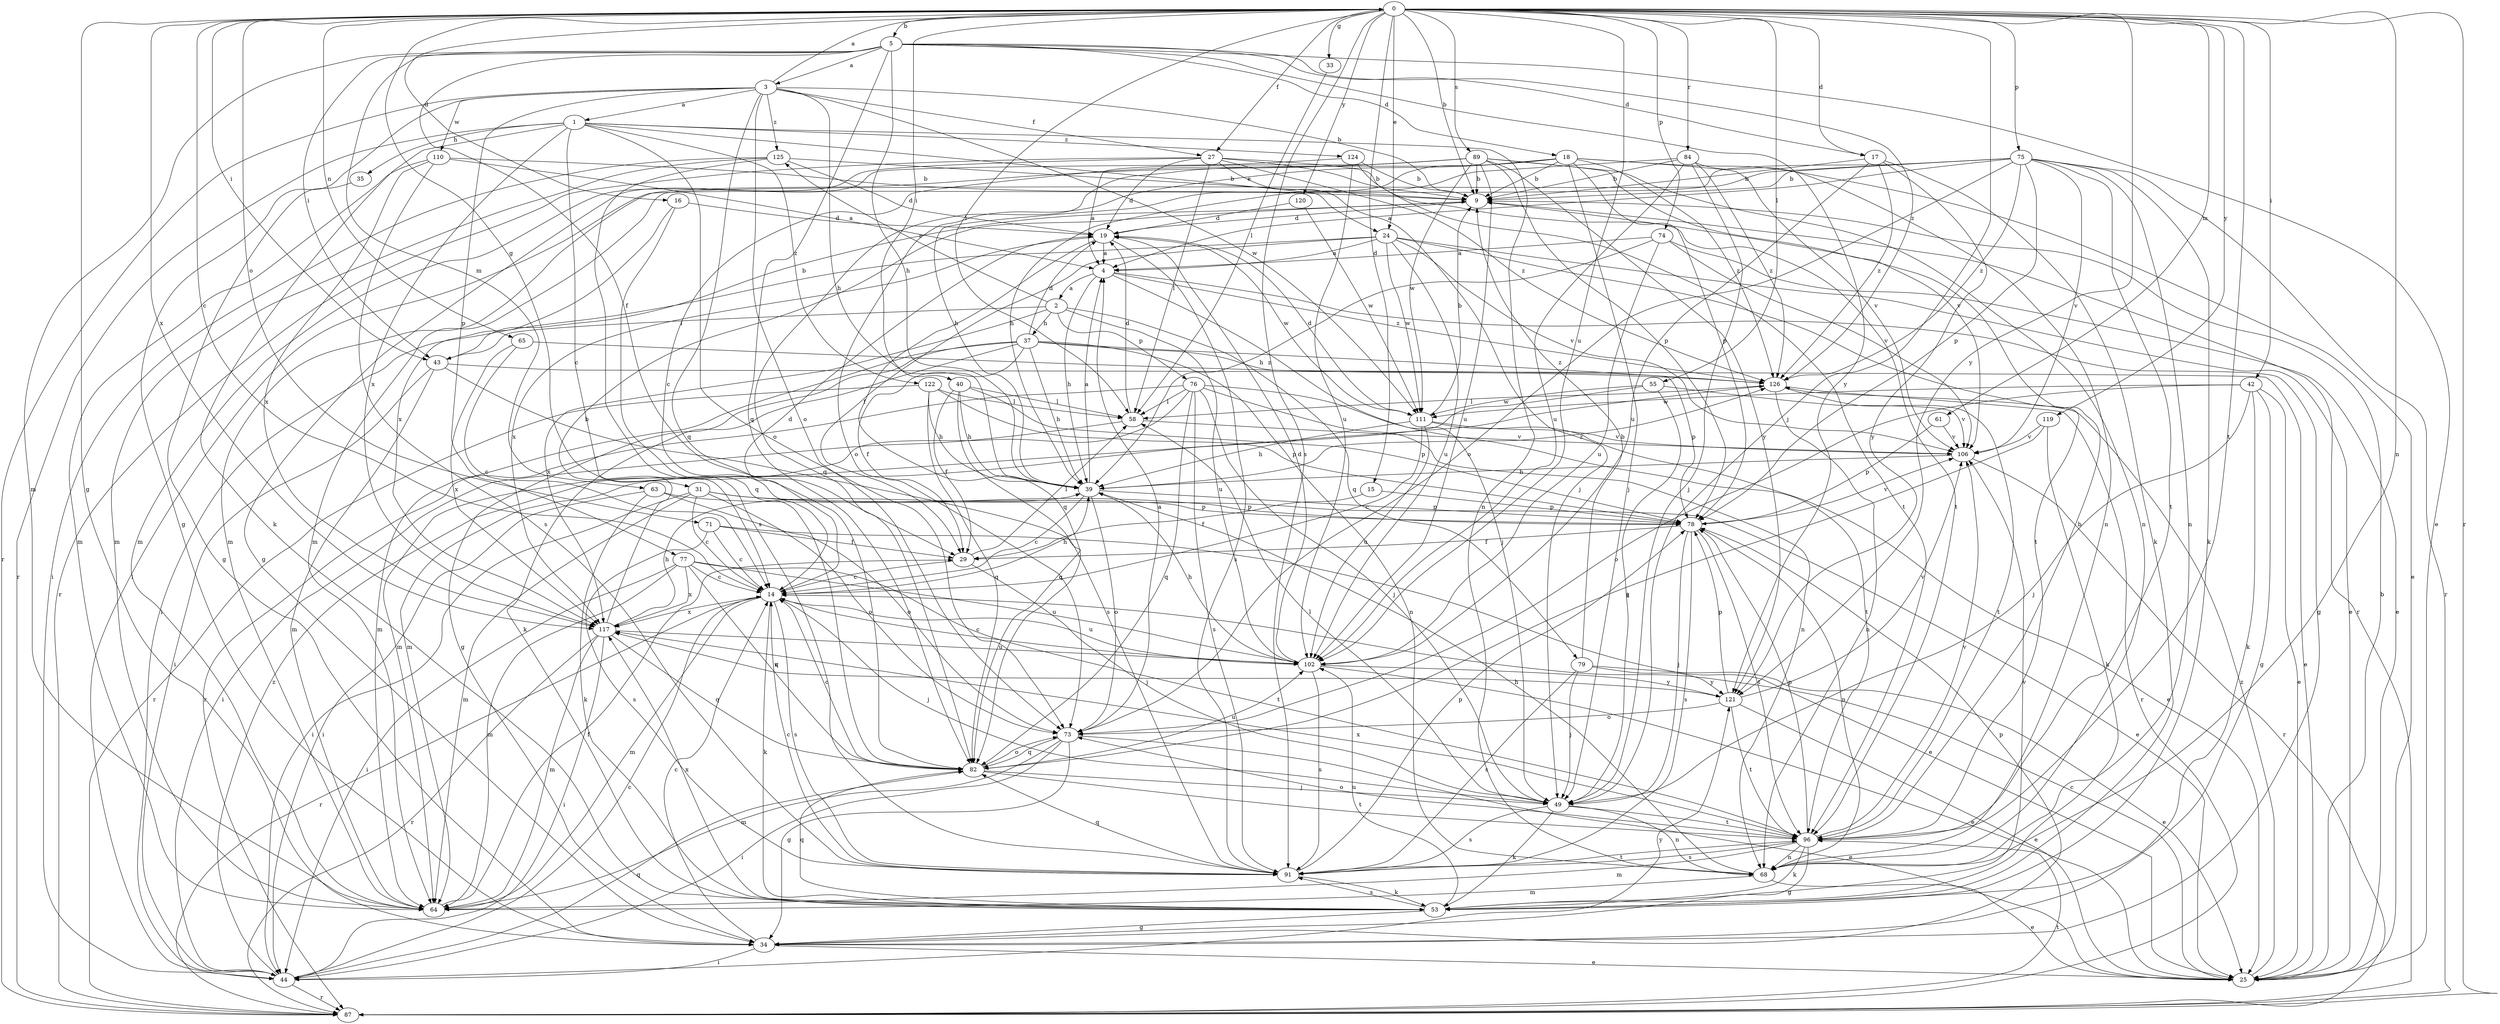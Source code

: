strict digraph  {
0;
1;
2;
3;
4;
5;
9;
14;
15;
16;
17;
18;
19;
24;
25;
27;
29;
31;
33;
34;
35;
37;
39;
40;
42;
43;
44;
49;
53;
55;
58;
61;
63;
64;
65;
68;
71;
73;
74;
75;
76;
77;
78;
79;
82;
84;
87;
89;
91;
96;
102;
106;
110;
111;
117;
119;
120;
121;
122;
124;
125;
126;
0 -> 5  [label=b];
0 -> 9  [label=b];
0 -> 14  [label=c];
0 -> 15  [label=d];
0 -> 16  [label=d];
0 -> 17  [label=d];
0 -> 24  [label=e];
0 -> 27  [label=f];
0 -> 31  [label=g];
0 -> 33  [label=g];
0 -> 34  [label=g];
0 -> 40  [label=i];
0 -> 42  [label=i];
0 -> 43  [label=i];
0 -> 49  [label=j];
0 -> 55  [label=l];
0 -> 58  [label=l];
0 -> 61  [label=m];
0 -> 65  [label=n];
0 -> 68  [label=n];
0 -> 71  [label=o];
0 -> 74  [label=p];
0 -> 75  [label=p];
0 -> 84  [label=r];
0 -> 87  [label=r];
0 -> 89  [label=s];
0 -> 91  [label=s];
0 -> 96  [label=t];
0 -> 102  [label=u];
0 -> 117  [label=x];
0 -> 119  [label=y];
0 -> 120  [label=y];
0 -> 121  [label=y];
1 -> 14  [label=c];
1 -> 24  [label=e];
1 -> 35  [label=h];
1 -> 53  [label=k];
1 -> 68  [label=n];
1 -> 73  [label=o];
1 -> 87  [label=r];
1 -> 117  [label=x];
1 -> 122  [label=z];
1 -> 124  [label=z];
2 -> 37  [label=h];
2 -> 43  [label=i];
2 -> 76  [label=p];
2 -> 79  [label=q];
2 -> 102  [label=u];
2 -> 117  [label=x];
2 -> 125  [label=z];
3 -> 0  [label=a];
3 -> 1  [label=a];
3 -> 9  [label=b];
3 -> 27  [label=f];
3 -> 34  [label=g];
3 -> 39  [label=h];
3 -> 73  [label=o];
3 -> 77  [label=p];
3 -> 82  [label=q];
3 -> 87  [label=r];
3 -> 110  [label=w];
3 -> 111  [label=w];
3 -> 125  [label=z];
4 -> 2  [label=a];
4 -> 34  [label=g];
4 -> 39  [label=h];
4 -> 49  [label=j];
4 -> 126  [label=z];
5 -> 3  [label=a];
5 -> 17  [label=d];
5 -> 18  [label=d];
5 -> 25  [label=e];
5 -> 29  [label=f];
5 -> 39  [label=h];
5 -> 43  [label=i];
5 -> 63  [label=m];
5 -> 64  [label=m];
5 -> 82  [label=q];
5 -> 121  [label=y];
5 -> 126  [label=z];
9 -> 19  [label=d];
9 -> 87  [label=r];
14 -> 19  [label=d];
14 -> 39  [label=h];
14 -> 49  [label=j];
14 -> 53  [label=k];
14 -> 64  [label=m];
14 -> 87  [label=r];
14 -> 91  [label=s];
14 -> 102  [label=u];
14 -> 117  [label=x];
15 -> 29  [label=f];
15 -> 78  [label=p];
16 -> 19  [label=d];
16 -> 82  [label=q];
16 -> 117  [label=x];
17 -> 9  [label=b];
17 -> 53  [label=k];
17 -> 102  [label=u];
17 -> 121  [label=y];
17 -> 126  [label=z];
18 -> 9  [label=b];
18 -> 25  [label=e];
18 -> 39  [label=h];
18 -> 49  [label=j];
18 -> 73  [label=o];
18 -> 78  [label=p];
18 -> 82  [label=q];
18 -> 106  [label=v];
18 -> 126  [label=z];
19 -> 4  [label=a];
19 -> 82  [label=q];
19 -> 91  [label=s];
19 -> 111  [label=w];
19 -> 117  [label=x];
24 -> 4  [label=a];
24 -> 25  [label=e];
24 -> 29  [label=f];
24 -> 44  [label=i];
24 -> 96  [label=t];
24 -> 102  [label=u];
24 -> 106  [label=v];
24 -> 111  [label=w];
25 -> 9  [label=b];
25 -> 14  [label=c];
25 -> 126  [label=z];
27 -> 9  [label=b];
27 -> 19  [label=d];
27 -> 49  [label=j];
27 -> 58  [label=l];
27 -> 64  [label=m];
27 -> 87  [label=r];
27 -> 96  [label=t];
27 -> 126  [label=z];
29 -> 14  [label=c];
29 -> 49  [label=j];
29 -> 58  [label=l];
31 -> 14  [label=c];
31 -> 25  [label=e];
31 -> 44  [label=i];
31 -> 64  [label=m];
31 -> 73  [label=o];
31 -> 78  [label=p];
33 -> 58  [label=l];
34 -> 14  [label=c];
34 -> 25  [label=e];
34 -> 44  [label=i];
34 -> 78  [label=p];
35 -> 34  [label=g];
37 -> 19  [label=d];
37 -> 29  [label=f];
37 -> 34  [label=g];
37 -> 39  [label=h];
37 -> 53  [label=k];
37 -> 64  [label=m];
37 -> 68  [label=n];
37 -> 78  [label=p];
37 -> 126  [label=z];
39 -> 4  [label=a];
39 -> 14  [label=c];
39 -> 73  [label=o];
39 -> 78  [label=p];
39 -> 126  [label=z];
40 -> 29  [label=f];
40 -> 39  [label=h];
40 -> 58  [label=l];
40 -> 78  [label=p];
40 -> 82  [label=q];
42 -> 25  [label=e];
42 -> 34  [label=g];
42 -> 49  [label=j];
42 -> 53  [label=k];
42 -> 73  [label=o];
42 -> 111  [label=w];
43 -> 9  [label=b];
43 -> 25  [label=e];
43 -> 44  [label=i];
43 -> 64  [label=m];
43 -> 91  [label=s];
44 -> 14  [label=c];
44 -> 82  [label=q];
44 -> 87  [label=r];
44 -> 121  [label=y];
44 -> 126  [label=z];
49 -> 53  [label=k];
49 -> 58  [label=l];
49 -> 68  [label=n];
49 -> 91  [label=s];
49 -> 96  [label=t];
53 -> 34  [label=g];
53 -> 82  [label=q];
53 -> 91  [label=s];
53 -> 102  [label=u];
53 -> 106  [label=v];
53 -> 117  [label=x];
55 -> 49  [label=j];
55 -> 64  [label=m];
55 -> 106  [label=v];
55 -> 111  [label=w];
58 -> 19  [label=d];
58 -> 44  [label=i];
58 -> 106  [label=v];
61 -> 78  [label=p];
61 -> 106  [label=v];
63 -> 44  [label=i];
63 -> 53  [label=k];
63 -> 73  [label=o];
63 -> 78  [label=p];
64 -> 29  [label=f];
65 -> 14  [label=c];
65 -> 117  [label=x];
65 -> 126  [label=z];
68 -> 25  [label=e];
68 -> 39  [label=h];
68 -> 64  [label=m];
71 -> 14  [label=c];
71 -> 25  [label=e];
71 -> 29  [label=f];
71 -> 91  [label=s];
73 -> 4  [label=a];
73 -> 25  [label=e];
73 -> 34  [label=g];
73 -> 44  [label=i];
73 -> 64  [label=m];
73 -> 82  [label=q];
74 -> 4  [label=a];
74 -> 25  [label=e];
74 -> 39  [label=h];
74 -> 102  [label=u];
74 -> 106  [label=v];
75 -> 4  [label=a];
75 -> 9  [label=b];
75 -> 44  [label=i];
75 -> 53  [label=k];
75 -> 64  [label=m];
75 -> 68  [label=n];
75 -> 73  [label=o];
75 -> 78  [label=p];
75 -> 87  [label=r];
75 -> 96  [label=t];
75 -> 106  [label=v];
75 -> 126  [label=z];
76 -> 49  [label=j];
76 -> 58  [label=l];
76 -> 64  [label=m];
76 -> 68  [label=n];
76 -> 82  [label=q];
76 -> 87  [label=r];
76 -> 91  [label=s];
76 -> 96  [label=t];
77 -> 14  [label=c];
77 -> 44  [label=i];
77 -> 64  [label=m];
77 -> 82  [label=q];
77 -> 96  [label=t];
77 -> 102  [label=u];
77 -> 117  [label=x];
78 -> 29  [label=f];
78 -> 49  [label=j];
78 -> 68  [label=n];
78 -> 91  [label=s];
78 -> 96  [label=t];
78 -> 106  [label=v];
79 -> 9  [label=b];
79 -> 25  [label=e];
79 -> 49  [label=j];
79 -> 91  [label=s];
79 -> 121  [label=y];
82 -> 14  [label=c];
82 -> 49  [label=j];
82 -> 73  [label=o];
82 -> 96  [label=t];
82 -> 102  [label=u];
84 -> 9  [label=b];
84 -> 39  [label=h];
84 -> 49  [label=j];
84 -> 68  [label=n];
84 -> 102  [label=u];
84 -> 126  [label=z];
87 -> 96  [label=t];
89 -> 4  [label=a];
89 -> 9  [label=b];
89 -> 14  [label=c];
89 -> 64  [label=m];
89 -> 68  [label=n];
89 -> 78  [label=p];
89 -> 102  [label=u];
89 -> 106  [label=v];
89 -> 111  [label=w];
89 -> 121  [label=y];
91 -> 14  [label=c];
91 -> 53  [label=k];
91 -> 78  [label=p];
91 -> 82  [label=q];
91 -> 96  [label=t];
96 -> 9  [label=b];
96 -> 34  [label=g];
96 -> 53  [label=k];
96 -> 64  [label=m];
96 -> 68  [label=n];
96 -> 73  [label=o];
96 -> 78  [label=p];
96 -> 91  [label=s];
96 -> 106  [label=v];
96 -> 117  [label=x];
102 -> 14  [label=c];
102 -> 19  [label=d];
102 -> 25  [label=e];
102 -> 39  [label=h];
102 -> 91  [label=s];
102 -> 121  [label=y];
106 -> 39  [label=h];
106 -> 87  [label=r];
110 -> 4  [label=a];
110 -> 9  [label=b];
110 -> 64  [label=m];
110 -> 91  [label=s];
110 -> 117  [label=x];
111 -> 9  [label=b];
111 -> 14  [label=c];
111 -> 19  [label=d];
111 -> 25  [label=e];
111 -> 39  [label=h];
111 -> 102  [label=u];
111 -> 106  [label=v];
117 -> 9  [label=b];
117 -> 39  [label=h];
117 -> 44  [label=i];
117 -> 64  [label=m];
117 -> 82  [label=q];
117 -> 87  [label=r];
117 -> 102  [label=u];
119 -> 53  [label=k];
119 -> 82  [label=q];
119 -> 106  [label=v];
120 -> 19  [label=d];
120 -> 111  [label=w];
121 -> 25  [label=e];
121 -> 73  [label=o];
121 -> 78  [label=p];
121 -> 96  [label=t];
121 -> 106  [label=v];
121 -> 117  [label=x];
122 -> 39  [label=h];
122 -> 58  [label=l];
122 -> 78  [label=p];
122 -> 82  [label=q];
122 -> 87  [label=r];
124 -> 9  [label=b];
124 -> 34  [label=g];
124 -> 96  [label=t];
124 -> 102  [label=u];
125 -> 9  [label=b];
125 -> 19  [label=d];
125 -> 44  [label=i];
125 -> 64  [label=m];
125 -> 91  [label=s];
126 -> 58  [label=l];
126 -> 68  [label=n];
126 -> 87  [label=r];
126 -> 96  [label=t];
}

